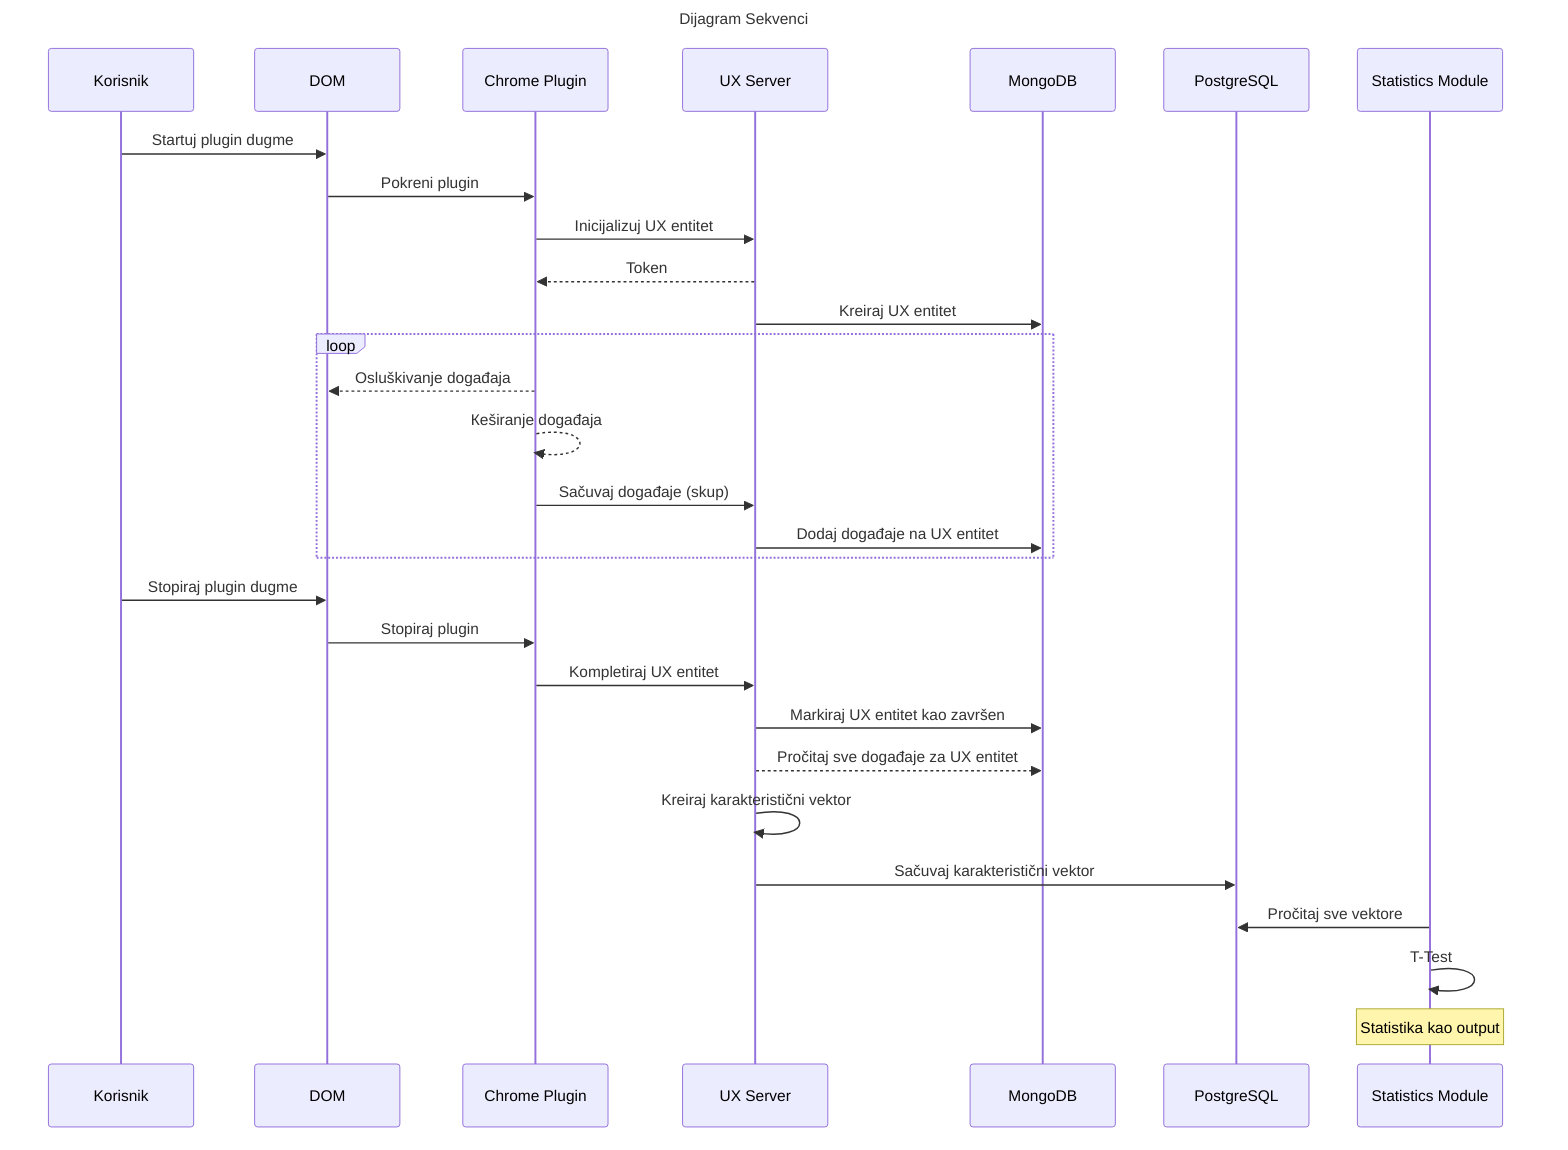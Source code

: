 sequenceDiagram
    title Dijagram Sekvenci

    participant User as Korisnik
    participant DOM as DOM
    participant ChromePlugin as Chrome Plugin
    participant UXServer as UX Server
    participant MongoDB as MongoDB
    participant PostgreSQL as PostgreSQL
    participant StatisticsModule as Statistics Module

    User->>DOM: Startuj plugin dugme
    DOM->>ChromePlugin: Pokreni plugin
    ChromePlugin->>UXServer: Inicijalizuj UX entitet
    UXServer-->>ChromePlugin: Token
    UXServer->>MongoDB: Kreiraj UX entitet

    loop
        ChromePlugin-->>DOM: Osluškivanje događaja
        ChromePlugin-->>ChromePlugin: Кеširanje događaja
        ChromePlugin->>UXServer: Sačuvaj događaje (skup)
        UXServer->>MongoDB: Dodaj događaje na UX entitet
    end

    User->>DOM: Stopiraj plugin dugme
    DOM->>ChromePlugin: Stopiraj plugin
    ChromePlugin->>UXServer: Kompletiraj UX entitet
    UXServer->>MongoDB: Markiraj UX entitet kao završen
    UXServer-->>MongoDB: Pročitaj sve događaje za UX entitet
    UXServer->>UXServer: Kreiraj karakteristični vektor
    UXServer->>PostgreSQL: Sačuvaj karakteristični vektor

    StatisticsModule->>PostgreSQL: Pročitaj sve vektore
    StatisticsModule->>StatisticsModule: T-Test

    Note over StatisticsModule: Statistika kao output